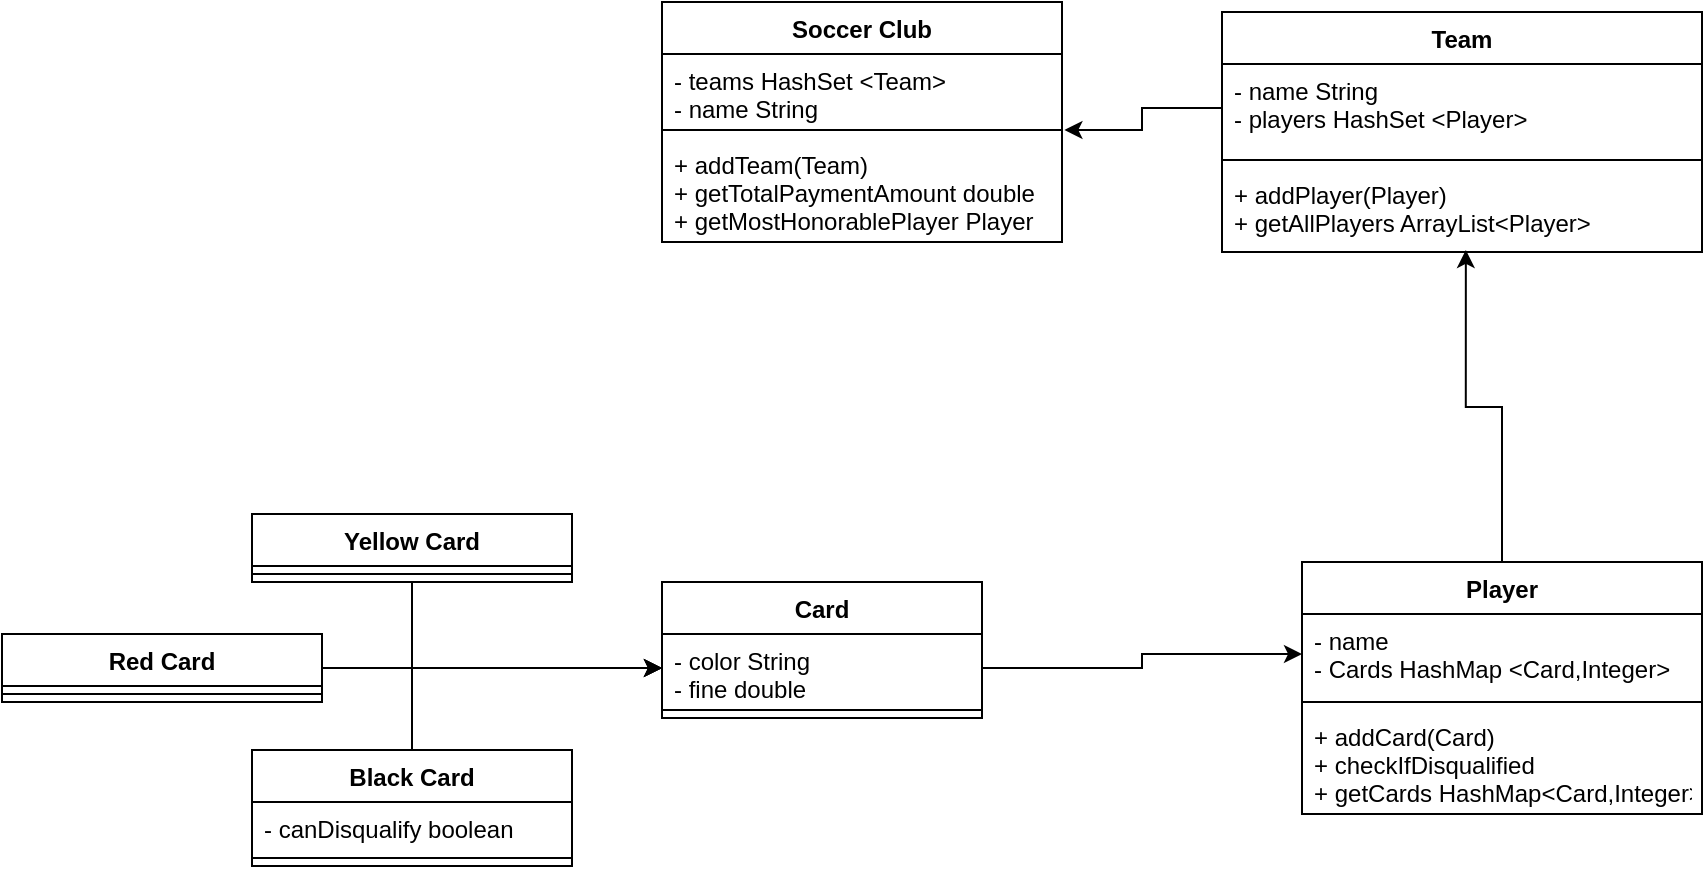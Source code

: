 <mxfile version="13.7.8" type="device"><diagram id="C5RBs43oDa-KdzZeNtuy" name="Page-1"><mxGraphModel dx="2249" dy="800" grid="1" gridSize="10" guides="1" tooltips="1" connect="1" arrows="1" fold="1" page="1" pageScale="1" pageWidth="827" pageHeight="1169" background="none" math="0" shadow="0"><root><mxCell id="WIyWlLk6GJQsqaUBKTNV-0"/><mxCell id="WIyWlLk6GJQsqaUBKTNV-1" parent="WIyWlLk6GJQsqaUBKTNV-0"/><mxCell id="yBpKcBP_JjL-fEhI0e5q-25" style="edgeStyle=orthogonalEdgeStyle;rounded=0;orthogonalLoop=1;jettySize=auto;html=1;exitX=0.5;exitY=0;exitDx=0;exitDy=0;entryX=0.508;entryY=0.976;entryDx=0;entryDy=0;entryPerimeter=0;" parent="WIyWlLk6GJQsqaUBKTNV-1" source="yBpKcBP_JjL-fEhI0e5q-11" target="yBpKcBP_JjL-fEhI0e5q-18" edge="1"><mxGeometry relative="1" as="geometry"/></mxCell><mxCell id="yBpKcBP_JjL-fEhI0e5q-26" style="edgeStyle=orthogonalEdgeStyle;rounded=0;orthogonalLoop=1;jettySize=auto;html=1;exitX=0;exitY=0.5;exitDx=0;exitDy=0;entryX=1.006;entryY=0.5;entryDx=0;entryDy=0;entryPerimeter=0;" parent="WIyWlLk6GJQsqaUBKTNV-1" source="yBpKcBP_JjL-fEhI0e5q-16" target="yBpKcBP_JjL-fEhI0e5q-8" edge="1"><mxGeometry relative="1" as="geometry"><mxPoint x="310" y="280" as="targetPoint"/></mxGeometry></mxCell><mxCell id="yBpKcBP_JjL-fEhI0e5q-6" value="Soccer Club" style="swimlane;fontStyle=1;align=center;verticalAlign=top;childLayout=stackLayout;horizontal=1;startSize=26;horizontalStack=0;resizeParent=1;resizeParentMax=0;resizeLast=0;collapsible=1;marginBottom=0;" parent="WIyWlLk6GJQsqaUBKTNV-1" vertex="1"><mxGeometry x="110" y="200" width="200" height="120" as="geometry"/></mxCell><mxCell id="yBpKcBP_JjL-fEhI0e5q-7" value="- teams HashSet &lt;Team&gt;&#10;- name String" style="text;strokeColor=none;fillColor=none;align=left;verticalAlign=top;spacingLeft=4;spacingRight=4;overflow=hidden;rotatable=0;points=[[0,0.5],[1,0.5]];portConstraint=eastwest;" parent="yBpKcBP_JjL-fEhI0e5q-6" vertex="1"><mxGeometry y="26" width="200" height="34" as="geometry"/></mxCell><mxCell id="yBpKcBP_JjL-fEhI0e5q-8" value="" style="line;strokeWidth=1;fillColor=none;align=left;verticalAlign=middle;spacingTop=-1;spacingLeft=3;spacingRight=3;rotatable=0;labelPosition=right;points=[];portConstraint=eastwest;" parent="yBpKcBP_JjL-fEhI0e5q-6" vertex="1"><mxGeometry y="60" width="200" height="8" as="geometry"/></mxCell><mxCell id="yBpKcBP_JjL-fEhI0e5q-9" value="+ addTeam(Team)&#10;+ getTotalPaymentAmount double&#10;+ getMostHonorablePlayer Player" style="text;strokeColor=none;fillColor=none;align=left;verticalAlign=top;spacingLeft=4;spacingRight=4;overflow=hidden;rotatable=0;points=[[0,0.5],[1,0.5]];portConstraint=eastwest;" parent="yBpKcBP_JjL-fEhI0e5q-6" vertex="1"><mxGeometry y="68" width="200" height="52" as="geometry"/></mxCell><mxCell id="yBpKcBP_JjL-fEhI0e5q-15" value="Team" style="swimlane;fontStyle=1;align=center;verticalAlign=top;childLayout=stackLayout;horizontal=1;startSize=26;horizontalStack=0;resizeParent=1;resizeParentMax=0;resizeLast=0;collapsible=1;marginBottom=0;" parent="WIyWlLk6GJQsqaUBKTNV-1" vertex="1"><mxGeometry x="390" y="205" width="240" height="120" as="geometry"/></mxCell><mxCell id="yBpKcBP_JjL-fEhI0e5q-16" value="- name String&#10;- players HashSet &lt;Player&gt;" style="text;strokeColor=none;fillColor=none;align=left;verticalAlign=top;spacingLeft=4;spacingRight=4;overflow=hidden;rotatable=0;points=[[0,0.5],[1,0.5]];portConstraint=eastwest;" parent="yBpKcBP_JjL-fEhI0e5q-15" vertex="1"><mxGeometry y="26" width="240" height="44" as="geometry"/></mxCell><mxCell id="yBpKcBP_JjL-fEhI0e5q-17" value="" style="line;strokeWidth=1;fillColor=none;align=left;verticalAlign=middle;spacingTop=-1;spacingLeft=3;spacingRight=3;rotatable=0;labelPosition=right;points=[];portConstraint=eastwest;" parent="yBpKcBP_JjL-fEhI0e5q-15" vertex="1"><mxGeometry y="70" width="240" height="8" as="geometry"/></mxCell><mxCell id="yBpKcBP_JjL-fEhI0e5q-18" value="+ addPlayer(Player)&#10;+ getAllPlayers ArrayList&lt;Player&gt;" style="text;strokeColor=none;fillColor=none;align=left;verticalAlign=top;spacingLeft=4;spacingRight=4;overflow=hidden;rotatable=0;points=[[0,0.5],[1,0.5]];portConstraint=eastwest;" parent="yBpKcBP_JjL-fEhI0e5q-15" vertex="1"><mxGeometry y="78" width="240" height="42" as="geometry"/></mxCell><mxCell id="xJ2Kjj0ikuUDYSpMRBIE-10" style="edgeStyle=orthogonalEdgeStyle;rounded=0;orthogonalLoop=1;jettySize=auto;html=1;entryX=0;entryY=0.5;entryDx=0;entryDy=0;" parent="WIyWlLk6GJQsqaUBKTNV-1" source="xJ2Kjj0ikuUDYSpMRBIE-1" target="yBpKcBP_JjL-fEhI0e5q-12" edge="1"><mxGeometry relative="1" as="geometry"/></mxCell><mxCell id="xJ2Kjj0ikuUDYSpMRBIE-0" value="Card" style="swimlane;fontStyle=1;align=center;verticalAlign=top;childLayout=stackLayout;horizontal=1;startSize=26;horizontalStack=0;resizeParent=1;resizeParentMax=0;resizeLast=0;collapsible=1;marginBottom=0;" parent="WIyWlLk6GJQsqaUBKTNV-1" vertex="1"><mxGeometry x="110" y="490" width="160" height="68" as="geometry"/></mxCell><mxCell id="xJ2Kjj0ikuUDYSpMRBIE-1" value="- color String&#10;- fine double" style="text;strokeColor=none;fillColor=none;align=left;verticalAlign=top;spacingLeft=4;spacingRight=4;overflow=hidden;rotatable=0;points=[[0,0.5],[1,0.5]];portConstraint=eastwest;" parent="xJ2Kjj0ikuUDYSpMRBIE-0" vertex="1"><mxGeometry y="26" width="160" height="34" as="geometry"/></mxCell><mxCell id="xJ2Kjj0ikuUDYSpMRBIE-2" value="" style="line;strokeWidth=1;fillColor=none;align=left;verticalAlign=middle;spacingTop=-1;spacingLeft=3;spacingRight=3;rotatable=0;labelPosition=right;points=[];portConstraint=eastwest;" parent="xJ2Kjj0ikuUDYSpMRBIE-0" vertex="1"><mxGeometry y="60" width="160" height="8" as="geometry"/></mxCell><mxCell id="wdJ5Sqiu6oOpv_r_xUl5-12" style="edgeStyle=orthogonalEdgeStyle;rounded=0;orthogonalLoop=1;jettySize=auto;html=1;entryX=0;entryY=0.5;entryDx=0;entryDy=0;" edge="1" parent="WIyWlLk6GJQsqaUBKTNV-1" source="wdJ5Sqiu6oOpv_r_xUl5-0" target="xJ2Kjj0ikuUDYSpMRBIE-1"><mxGeometry relative="1" as="geometry"/></mxCell><mxCell id="wdJ5Sqiu6oOpv_r_xUl5-13" style="edgeStyle=orthogonalEdgeStyle;rounded=0;orthogonalLoop=1;jettySize=auto;html=1;entryX=0;entryY=0.5;entryDx=0;entryDy=0;" edge="1" parent="WIyWlLk6GJQsqaUBKTNV-1" source="wdJ5Sqiu6oOpv_r_xUl5-4" target="xJ2Kjj0ikuUDYSpMRBIE-1"><mxGeometry relative="1" as="geometry"/></mxCell><mxCell id="wdJ5Sqiu6oOpv_r_xUl5-14" style="edgeStyle=orthogonalEdgeStyle;rounded=0;orthogonalLoop=1;jettySize=auto;html=1;entryX=0;entryY=0.5;entryDx=0;entryDy=0;" edge="1" parent="WIyWlLk6GJQsqaUBKTNV-1" source="wdJ5Sqiu6oOpv_r_xUl5-8" target="xJ2Kjj0ikuUDYSpMRBIE-1"><mxGeometry relative="1" as="geometry"/></mxCell><mxCell id="wdJ5Sqiu6oOpv_r_xUl5-0" value="Black Card" style="swimlane;fontStyle=1;align=center;verticalAlign=top;childLayout=stackLayout;horizontal=1;startSize=26;horizontalStack=0;resizeParent=1;resizeParentMax=0;resizeLast=0;collapsible=1;marginBottom=0;" vertex="1" parent="WIyWlLk6GJQsqaUBKTNV-1"><mxGeometry x="-95" y="574" width="160" height="58" as="geometry"/></mxCell><mxCell id="wdJ5Sqiu6oOpv_r_xUl5-1" value="- canDisqualify boolean" style="text;strokeColor=none;fillColor=none;align=left;verticalAlign=top;spacingLeft=4;spacingRight=4;overflow=hidden;rotatable=0;points=[[0,0.5],[1,0.5]];portConstraint=eastwest;" vertex="1" parent="wdJ5Sqiu6oOpv_r_xUl5-0"><mxGeometry y="26" width="160" height="24" as="geometry"/></mxCell><mxCell id="wdJ5Sqiu6oOpv_r_xUl5-2" value="" style="line;strokeWidth=1;fillColor=none;align=left;verticalAlign=middle;spacingTop=-1;spacingLeft=3;spacingRight=3;rotatable=0;labelPosition=right;points=[];portConstraint=eastwest;" vertex="1" parent="wdJ5Sqiu6oOpv_r_xUl5-0"><mxGeometry y="50" width="160" height="8" as="geometry"/></mxCell><mxCell id="wdJ5Sqiu6oOpv_r_xUl5-4" value="Yellow Card" style="swimlane;fontStyle=1;align=center;verticalAlign=top;childLayout=stackLayout;horizontal=1;startSize=26;horizontalStack=0;resizeParent=1;resizeParentMax=0;resizeLast=0;collapsible=1;marginBottom=0;" vertex="1" parent="WIyWlLk6GJQsqaUBKTNV-1"><mxGeometry x="-95" y="456" width="160" height="34" as="geometry"/></mxCell><mxCell id="wdJ5Sqiu6oOpv_r_xUl5-6" value="" style="line;strokeWidth=1;fillColor=none;align=left;verticalAlign=middle;spacingTop=-1;spacingLeft=3;spacingRight=3;rotatable=0;labelPosition=right;points=[];portConstraint=eastwest;" vertex="1" parent="wdJ5Sqiu6oOpv_r_xUl5-4"><mxGeometry y="26" width="160" height="8" as="geometry"/></mxCell><mxCell id="wdJ5Sqiu6oOpv_r_xUl5-8" value="Red Card" style="swimlane;fontStyle=1;align=center;verticalAlign=top;childLayout=stackLayout;horizontal=1;startSize=26;horizontalStack=0;resizeParent=1;resizeParentMax=0;resizeLast=0;collapsible=1;marginBottom=0;" vertex="1" parent="WIyWlLk6GJQsqaUBKTNV-1"><mxGeometry x="-220" y="516" width="160" height="34" as="geometry"/></mxCell><mxCell id="wdJ5Sqiu6oOpv_r_xUl5-10" value="" style="line;strokeWidth=1;fillColor=none;align=left;verticalAlign=middle;spacingTop=-1;spacingLeft=3;spacingRight=3;rotatable=0;labelPosition=right;points=[];portConstraint=eastwest;" vertex="1" parent="wdJ5Sqiu6oOpv_r_xUl5-8"><mxGeometry y="26" width="160" height="8" as="geometry"/></mxCell><mxCell id="yBpKcBP_JjL-fEhI0e5q-11" value="Player" style="swimlane;fontStyle=1;align=center;verticalAlign=top;childLayout=stackLayout;horizontal=1;startSize=26;horizontalStack=0;resizeParent=1;resizeParentMax=0;resizeLast=0;collapsible=1;marginBottom=0;" parent="WIyWlLk6GJQsqaUBKTNV-1" vertex="1"><mxGeometry x="430" y="480" width="200" height="126" as="geometry"/></mxCell><mxCell id="yBpKcBP_JjL-fEhI0e5q-12" value="- name&#10;- Cards HashMap &lt;Card,Integer&gt;" style="text;strokeColor=none;fillColor=none;align=left;verticalAlign=top;spacingLeft=4;spacingRight=4;overflow=hidden;rotatable=0;points=[[0,0.5],[1,0.5]];portConstraint=eastwest;" parent="yBpKcBP_JjL-fEhI0e5q-11" vertex="1"><mxGeometry y="26" width="200" height="40" as="geometry"/></mxCell><mxCell id="yBpKcBP_JjL-fEhI0e5q-13" value="" style="line;strokeWidth=1;fillColor=none;align=left;verticalAlign=middle;spacingTop=-1;spacingLeft=3;spacingRight=3;rotatable=0;labelPosition=right;points=[];portConstraint=eastwest;" parent="yBpKcBP_JjL-fEhI0e5q-11" vertex="1"><mxGeometry y="66" width="200" height="8" as="geometry"/></mxCell><mxCell id="yBpKcBP_JjL-fEhI0e5q-14" value="+ addCard(Card)&#10;+ checkIfDisqualified&#10;+ getCards HashMap&lt;Card,Integer&gt;" style="text;strokeColor=none;fillColor=none;align=left;verticalAlign=top;spacingLeft=4;spacingRight=4;overflow=hidden;rotatable=0;points=[[0,0.5],[1,0.5]];portConstraint=eastwest;" parent="yBpKcBP_JjL-fEhI0e5q-11" vertex="1"><mxGeometry y="74" width="200" height="52" as="geometry"/></mxCell></root></mxGraphModel></diagram></mxfile>